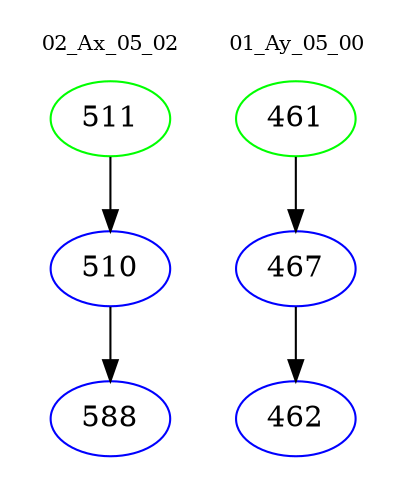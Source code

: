 digraph{
subgraph cluster_0 {
color = white
label = "02_Ax_05_02";
fontsize=10;
T0_511 [label="511", color="green"]
T0_511 -> T0_510 [color="black"]
T0_510 [label="510", color="blue"]
T0_510 -> T0_588 [color="black"]
T0_588 [label="588", color="blue"]
}
subgraph cluster_1 {
color = white
label = "01_Ay_05_00";
fontsize=10;
T1_461 [label="461", color="green"]
T1_461 -> T1_467 [color="black"]
T1_467 [label="467", color="blue"]
T1_467 -> T1_462 [color="black"]
T1_462 [label="462", color="blue"]
}
}
